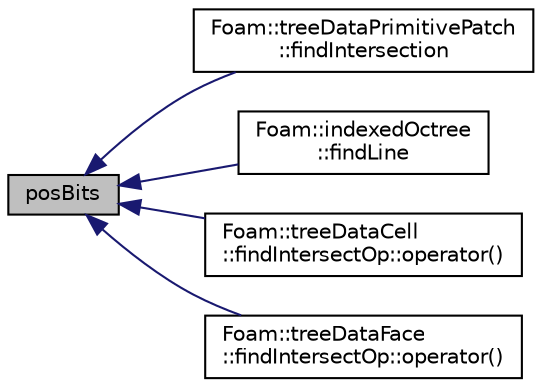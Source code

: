 digraph "posBits"
{
  bgcolor="transparent";
  edge [fontname="Helvetica",fontsize="10",labelfontname="Helvetica",labelfontsize="10"];
  node [fontname="Helvetica",fontsize="10",shape=record];
  rankdir="LR";
  Node1 [label="posBits",height=0.2,width=0.4,color="black", fillcolor="grey75", style="filled", fontcolor="black"];
  Node1 -> Node2 [dir="back",color="midnightblue",fontsize="10",style="solid",fontname="Helvetica"];
  Node2 [label="Foam::treeDataPrimitivePatch\l::findIntersection",height=0.2,width=0.4,color="black",URL="$a02672.html#a210153d7c41d79965657a6f10acedba1",tooltip="Helper: find intersection of line with shapes. "];
  Node1 -> Node3 [dir="back",color="midnightblue",fontsize="10",style="solid",fontname="Helvetica"];
  Node3 [label="Foam::indexedOctree\l::findLine",height=0.2,width=0.4,color="black",URL="$a01054.html#a5ea4de17765469b3b644491ff9134808"];
  Node1 -> Node4 [dir="back",color="midnightblue",fontsize="10",style="solid",fontname="Helvetica"];
  Node4 [label="Foam::treeDataCell\l::findIntersectOp::operator()",height=0.2,width=0.4,color="black",URL="$a00802.html#a43d47b209c41bbb1717f33bc766cd2c0"];
  Node1 -> Node5 [dir="back",color="midnightblue",fontsize="10",style="solid",fontname="Helvetica"];
  Node5 [label="Foam::treeDataFace\l::findIntersectOp::operator()",height=0.2,width=0.4,color="black",URL="$a00804.html#a43d47b209c41bbb1717f33bc766cd2c0",tooltip="Calculate intersection of triangle with ray. Sets result. "];
}
